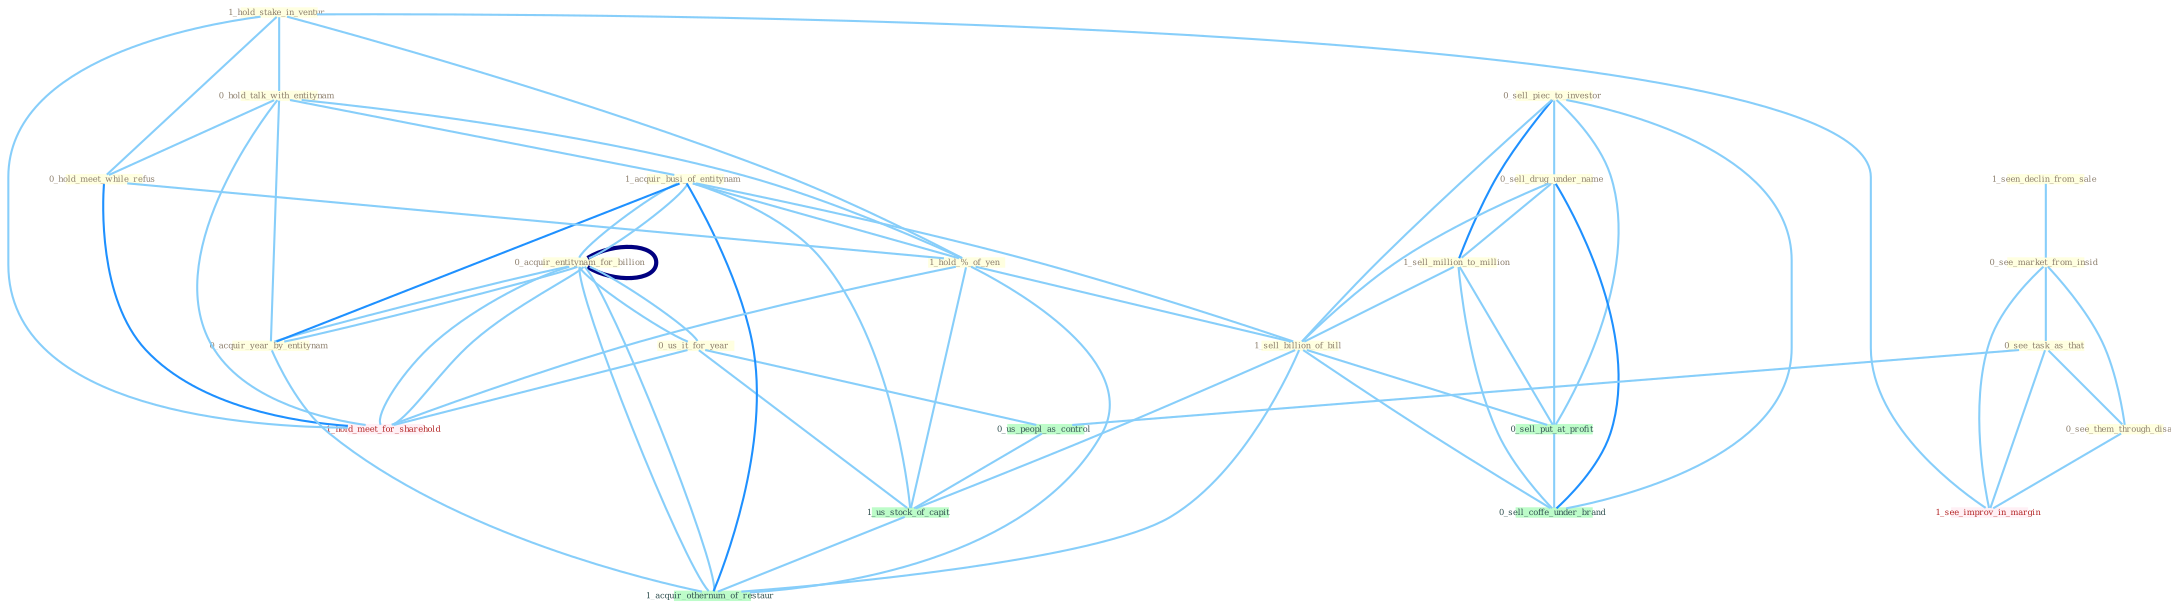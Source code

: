 Graph G{ 
    node
    [shape=polygon,style=filled,width=.5,height=.06,color="#BDFCC9",fixedsize=true,fontsize=4,
    fontcolor="#2f4f4f"];
    {node
    [color="#ffffe0", fontcolor="#8b7d6b"] "1_hold_stake_in_ventur " "1_seen_declin_from_sale " "0_see_market_from_insid " "0_sell_piec_to_investor " "0_acquir_entitynam_for_billion " "0_us_it_for_year " "0_sell_drug_under_name " "0_hold_talk_with_entitynam " "1_acquir_busi_of_entitynam " "0_hold_meet_while_refus " "0_acquir_year_by_entitynam " "0_acquir_entitynam_for_billion " "1_sell_million_to_million " "1_hold_%_of_yen " "0_see_task_as_that " "1_sell_billion_of_bill " "0_see_them_through_disast "}
{node [color="#fff0f5", fontcolor="#b22222"] "1_see_improv_in_margin " "1_hold_meet_for_sharehold "}
edge [color="#B0E2FF"];

	"1_hold_stake_in_ventur " -- "0_hold_talk_with_entitynam " [w="1", color="#87cefa" ];
	"1_hold_stake_in_ventur " -- "0_hold_meet_while_refus " [w="1", color="#87cefa" ];
	"1_hold_stake_in_ventur " -- "1_hold_%_of_yen " [w="1", color="#87cefa" ];
	"1_hold_stake_in_ventur " -- "1_see_improv_in_margin " [w="1", color="#87cefa" ];
	"1_hold_stake_in_ventur " -- "1_hold_meet_for_sharehold " [w="1", color="#87cefa" ];
	"1_seen_declin_from_sale " -- "0_see_market_from_insid " [w="1", color="#87cefa" ];
	"0_see_market_from_insid " -- "0_see_task_as_that " [w="1", color="#87cefa" ];
	"0_see_market_from_insid " -- "0_see_them_through_disast " [w="1", color="#87cefa" ];
	"0_see_market_from_insid " -- "1_see_improv_in_margin " [w="1", color="#87cefa" ];
	"0_sell_piec_to_investor " -- "0_sell_drug_under_name " [w="1", color="#87cefa" ];
	"0_sell_piec_to_investor " -- "1_sell_million_to_million " [w="2", color="#1e90ff" , len=0.8];
	"0_sell_piec_to_investor " -- "1_sell_billion_of_bill " [w="1", color="#87cefa" ];
	"0_sell_piec_to_investor " -- "0_sell_put_at_profit " [w="1", color="#87cefa" ];
	"0_sell_piec_to_investor " -- "0_sell_coffe_under_brand " [w="1", color="#87cefa" ];
	"0_acquir_entitynam_for_billion " -- "0_us_it_for_year " [w="1", color="#87cefa" ];
	"0_acquir_entitynam_for_billion " -- "1_acquir_busi_of_entitynam " [w="1", color="#87cefa" ];
	"0_acquir_entitynam_for_billion " -- "0_acquir_year_by_entitynam " [w="1", color="#87cefa" ];
	"0_acquir_entitynam_for_billion " -- "0_acquir_entitynam_for_billion " [w="4", style=bold, color="#000080", len=0.4];
	"0_acquir_entitynam_for_billion " -- "1_hold_meet_for_sharehold " [w="1", color="#87cefa" ];
	"0_acquir_entitynam_for_billion " -- "1_acquir_othernum_of_restaur " [w="1", color="#87cefa" ];
	"0_us_it_for_year " -- "0_acquir_entitynam_for_billion " [w="1", color="#87cefa" ];
	"0_us_it_for_year " -- "0_us_peopl_as_control " [w="1", color="#87cefa" ];
	"0_us_it_for_year " -- "1_us_stock_of_capit " [w="1", color="#87cefa" ];
	"0_us_it_for_year " -- "1_hold_meet_for_sharehold " [w="1", color="#87cefa" ];
	"0_sell_drug_under_name " -- "1_sell_million_to_million " [w="1", color="#87cefa" ];
	"0_sell_drug_under_name " -- "1_sell_billion_of_bill " [w="1", color="#87cefa" ];
	"0_sell_drug_under_name " -- "0_sell_put_at_profit " [w="1", color="#87cefa" ];
	"0_sell_drug_under_name " -- "0_sell_coffe_under_brand " [w="2", color="#1e90ff" , len=0.8];
	"0_hold_talk_with_entitynam " -- "1_acquir_busi_of_entitynam " [w="1", color="#87cefa" ];
	"0_hold_talk_with_entitynam " -- "0_hold_meet_while_refus " [w="1", color="#87cefa" ];
	"0_hold_talk_with_entitynam " -- "0_acquir_year_by_entitynam " [w="1", color="#87cefa" ];
	"0_hold_talk_with_entitynam " -- "1_hold_%_of_yen " [w="1", color="#87cefa" ];
	"0_hold_talk_with_entitynam " -- "1_hold_meet_for_sharehold " [w="1", color="#87cefa" ];
	"1_acquir_busi_of_entitynam " -- "0_acquir_year_by_entitynam " [w="2", color="#1e90ff" , len=0.8];
	"1_acquir_busi_of_entitynam " -- "0_acquir_entitynam_for_billion " [w="1", color="#87cefa" ];
	"1_acquir_busi_of_entitynam " -- "1_hold_%_of_yen " [w="1", color="#87cefa" ];
	"1_acquir_busi_of_entitynam " -- "1_sell_billion_of_bill " [w="1", color="#87cefa" ];
	"1_acquir_busi_of_entitynam " -- "1_us_stock_of_capit " [w="1", color="#87cefa" ];
	"1_acquir_busi_of_entitynam " -- "1_acquir_othernum_of_restaur " [w="2", color="#1e90ff" , len=0.8];
	"0_hold_meet_while_refus " -- "1_hold_%_of_yen " [w="1", color="#87cefa" ];
	"0_hold_meet_while_refus " -- "1_hold_meet_for_sharehold " [w="2", color="#1e90ff" , len=0.8];
	"0_acquir_year_by_entitynam " -- "0_acquir_entitynam_for_billion " [w="1", color="#87cefa" ];
	"0_acquir_year_by_entitynam " -- "1_acquir_othernum_of_restaur " [w="1", color="#87cefa" ];
	"0_acquir_entitynam_for_billion " -- "1_hold_meet_for_sharehold " [w="1", color="#87cefa" ];
	"0_acquir_entitynam_for_billion " -- "1_acquir_othernum_of_restaur " [w="1", color="#87cefa" ];
	"1_sell_million_to_million " -- "1_sell_billion_of_bill " [w="1", color="#87cefa" ];
	"1_sell_million_to_million " -- "0_sell_put_at_profit " [w="1", color="#87cefa" ];
	"1_sell_million_to_million " -- "0_sell_coffe_under_brand " [w="1", color="#87cefa" ];
	"1_hold_%_of_yen " -- "1_sell_billion_of_bill " [w="1", color="#87cefa" ];
	"1_hold_%_of_yen " -- "1_us_stock_of_capit " [w="1", color="#87cefa" ];
	"1_hold_%_of_yen " -- "1_hold_meet_for_sharehold " [w="1", color="#87cefa" ];
	"1_hold_%_of_yen " -- "1_acquir_othernum_of_restaur " [w="1", color="#87cefa" ];
	"0_see_task_as_that " -- "0_see_them_through_disast " [w="1", color="#87cefa" ];
	"0_see_task_as_that " -- "0_us_peopl_as_control " [w="1", color="#87cefa" ];
	"0_see_task_as_that " -- "1_see_improv_in_margin " [w="1", color="#87cefa" ];
	"1_sell_billion_of_bill " -- "0_sell_put_at_profit " [w="1", color="#87cefa" ];
	"1_sell_billion_of_bill " -- "1_us_stock_of_capit " [w="1", color="#87cefa" ];
	"1_sell_billion_of_bill " -- "0_sell_coffe_under_brand " [w="1", color="#87cefa" ];
	"1_sell_billion_of_bill " -- "1_acquir_othernum_of_restaur " [w="1", color="#87cefa" ];
	"0_see_them_through_disast " -- "1_see_improv_in_margin " [w="1", color="#87cefa" ];
	"0_us_peopl_as_control " -- "1_us_stock_of_capit " [w="1", color="#87cefa" ];
	"0_sell_put_at_profit " -- "0_sell_coffe_under_brand " [w="1", color="#87cefa" ];
	"1_us_stock_of_capit " -- "1_acquir_othernum_of_restaur " [w="1", color="#87cefa" ];
}